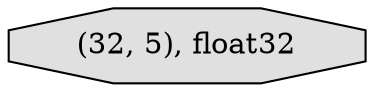 digraph graphname{rankdir=TB;140375521125264 [fillcolor="#E0E0E0",shape="octagon",label="(32, 5), float32",style="filled"];}